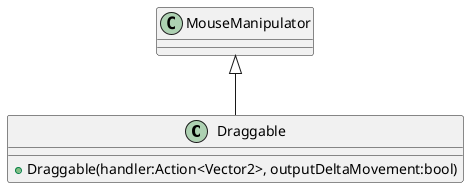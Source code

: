 @startuml
class Draggable {
    + Draggable(handler:Action<Vector2>, outputDeltaMovement:bool)
}
MouseManipulator <|-- Draggable
@enduml

